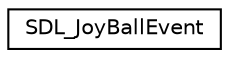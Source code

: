 digraph "Graphical Class Hierarchy"
{
 // LATEX_PDF_SIZE
  edge [fontname="Helvetica",fontsize="10",labelfontname="Helvetica",labelfontsize="10"];
  node [fontname="Helvetica",fontsize="10",shape=record];
  rankdir="LR";
  Node0 [label="SDL_JoyBallEvent",height=0.2,width=0.4,color="black", fillcolor="white", style="filled",URL="$structSDL__JoyBallEvent.html",tooltip="Joystick trackball motion event structure (event.jball.*)"];
}
